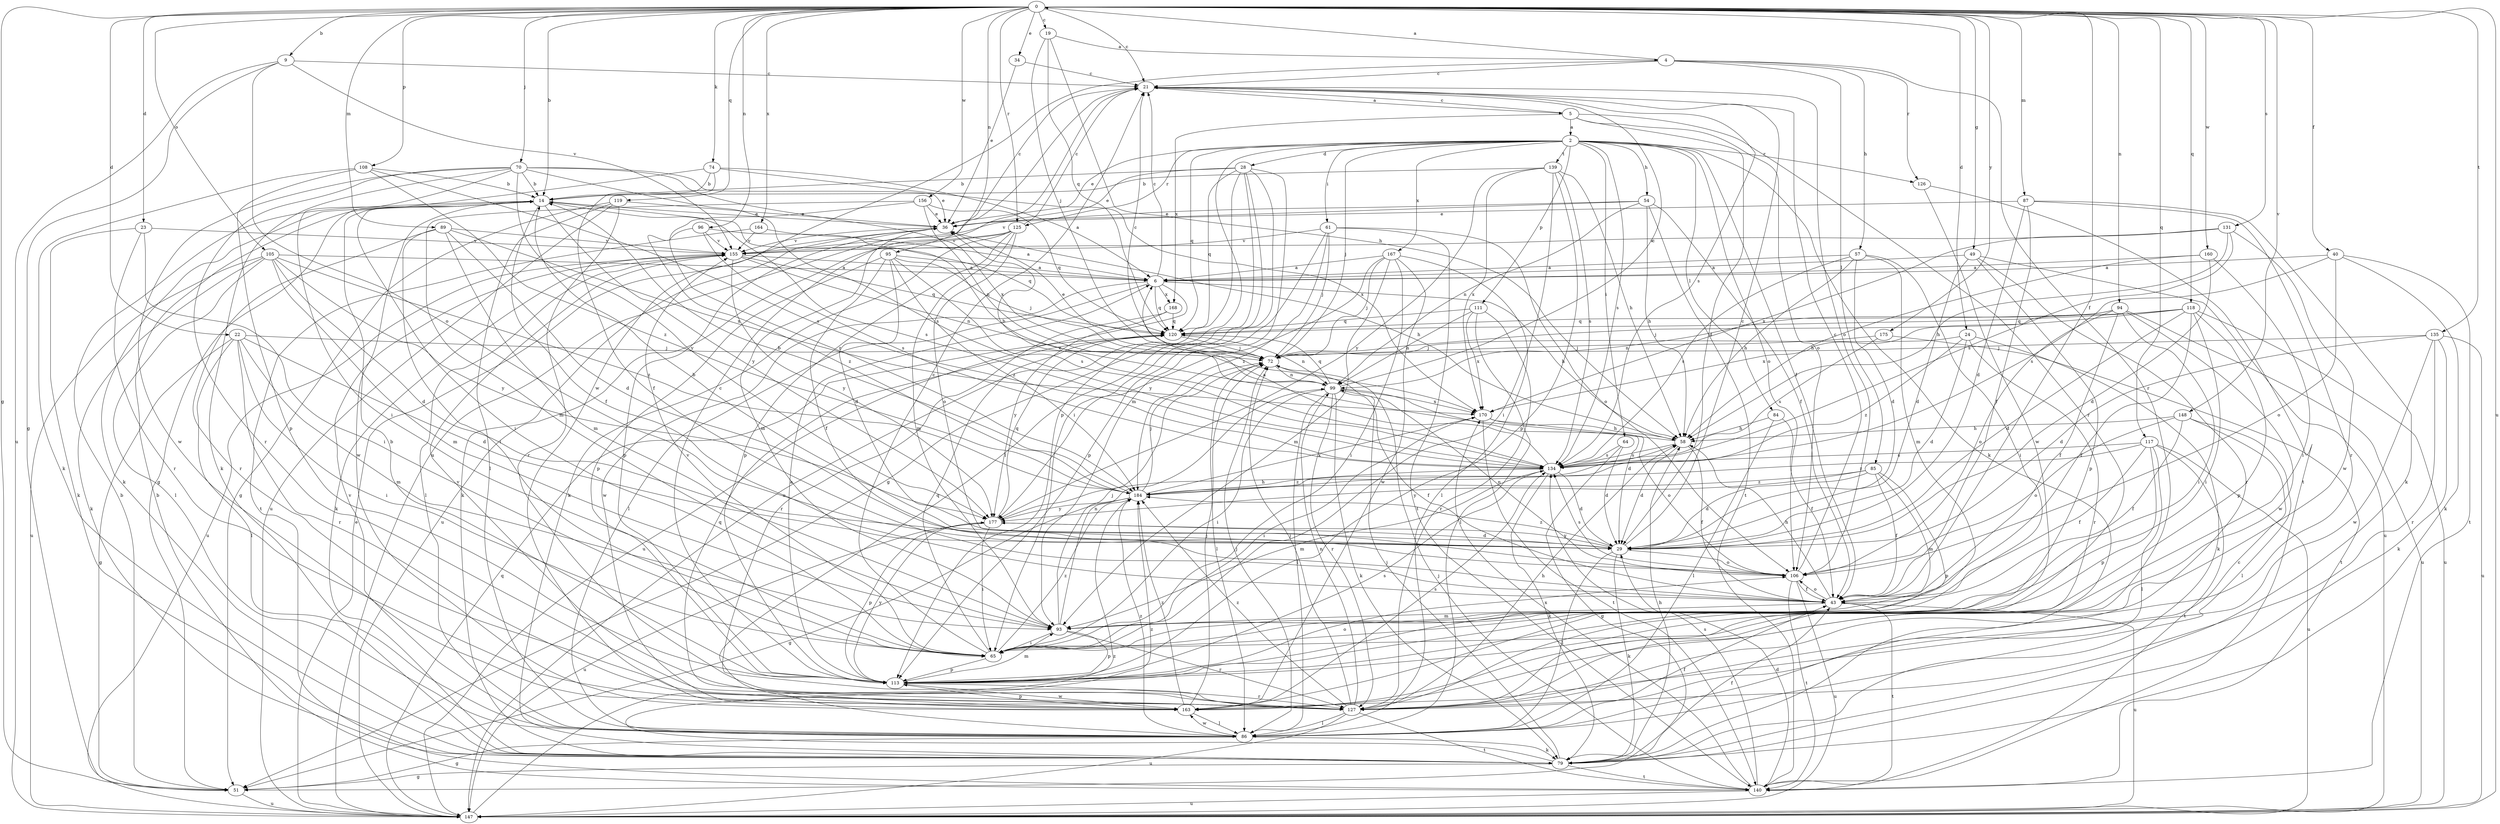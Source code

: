 strict digraph  {
0;
2;
4;
5;
6;
9;
14;
19;
21;
22;
23;
24;
28;
29;
34;
36;
40;
43;
49;
51;
54;
57;
58;
61;
64;
65;
70;
72;
74;
79;
84;
85;
86;
87;
89;
93;
94;
95;
96;
99;
105;
106;
108;
111;
113;
117;
118;
119;
120;
125;
126;
127;
131;
134;
135;
139;
140;
147;
148;
155;
156;
160;
163;
164;
167;
168;
170;
175;
177;
184;
0 -> 9  [label=b];
0 -> 14  [label=b];
0 -> 19  [label=c];
0 -> 21  [label=c];
0 -> 22  [label=d];
0 -> 23  [label=d];
0 -> 24  [label=d];
0 -> 34  [label=e];
0 -> 40  [label=f];
0 -> 43  [label=f];
0 -> 49  [label=g];
0 -> 51  [label=g];
0 -> 70  [label=j];
0 -> 74  [label=k];
0 -> 87  [label=m];
0 -> 89  [label=m];
0 -> 94  [label=n];
0 -> 95  [label=n];
0 -> 96  [label=n];
0 -> 105  [label=o];
0 -> 108  [label=p];
0 -> 117  [label=q];
0 -> 118  [label=q];
0 -> 119  [label=q];
0 -> 125  [label=r];
0 -> 131  [label=s];
0 -> 135  [label=t];
0 -> 147  [label=u];
0 -> 148  [label=v];
0 -> 156  [label=w];
0 -> 160  [label=w];
0 -> 164  [label=x];
0 -> 175  [label=y];
2 -> 28  [label=d];
2 -> 36  [label=e];
2 -> 43  [label=f];
2 -> 54  [label=h];
2 -> 61  [label=i];
2 -> 64  [label=i];
2 -> 72  [label=j];
2 -> 79  [label=k];
2 -> 84  [label=l];
2 -> 106  [label=o];
2 -> 111  [label=p];
2 -> 113  [label=p];
2 -> 120  [label=q];
2 -> 125  [label=r];
2 -> 126  [label=r];
2 -> 134  [label=s];
2 -> 139  [label=t];
2 -> 167  [label=x];
4 -> 0  [label=a];
4 -> 21  [label=c];
4 -> 57  [label=h];
4 -> 85  [label=l];
4 -> 126  [label=r];
4 -> 127  [label=r];
4 -> 163  [label=w];
5 -> 2  [label=a];
5 -> 21  [label=c];
5 -> 29  [label=d];
5 -> 106  [label=o];
5 -> 127  [label=r];
5 -> 168  [label=x];
6 -> 21  [label=c];
6 -> 58  [label=h];
6 -> 86  [label=l];
6 -> 120  [label=q];
6 -> 147  [label=u];
6 -> 163  [label=w];
6 -> 168  [label=x];
9 -> 21  [label=c];
9 -> 51  [label=g];
9 -> 106  [label=o];
9 -> 147  [label=u];
9 -> 155  [label=v];
14 -> 36  [label=e];
14 -> 43  [label=f];
14 -> 65  [label=i];
14 -> 79  [label=k];
14 -> 134  [label=s];
14 -> 163  [label=w];
14 -> 177  [label=y];
19 -> 4  [label=a];
19 -> 58  [label=h];
19 -> 72  [label=j];
19 -> 120  [label=q];
21 -> 5  [label=a];
21 -> 106  [label=o];
21 -> 134  [label=s];
21 -> 147  [label=u];
22 -> 29  [label=d];
22 -> 51  [label=g];
22 -> 65  [label=i];
22 -> 72  [label=j];
22 -> 86  [label=l];
22 -> 93  [label=m];
22 -> 127  [label=r];
23 -> 65  [label=i];
23 -> 79  [label=k];
23 -> 127  [label=r];
23 -> 155  [label=v];
24 -> 29  [label=d];
24 -> 72  [label=j];
24 -> 79  [label=k];
24 -> 127  [label=r];
24 -> 184  [label=z];
28 -> 14  [label=b];
28 -> 36  [label=e];
28 -> 51  [label=g];
28 -> 65  [label=i];
28 -> 86  [label=l];
28 -> 93  [label=m];
28 -> 120  [label=q];
28 -> 147  [label=u];
29 -> 14  [label=b];
29 -> 21  [label=c];
29 -> 79  [label=k];
29 -> 86  [label=l];
29 -> 106  [label=o];
29 -> 177  [label=y];
29 -> 184  [label=z];
34 -> 21  [label=c];
34 -> 36  [label=e];
36 -> 21  [label=c];
36 -> 58  [label=h];
36 -> 79  [label=k];
36 -> 93  [label=m];
36 -> 113  [label=p];
36 -> 155  [label=v];
40 -> 6  [label=a];
40 -> 79  [label=k];
40 -> 106  [label=o];
40 -> 134  [label=s];
40 -> 140  [label=t];
43 -> 58  [label=h];
43 -> 93  [label=m];
43 -> 106  [label=o];
43 -> 140  [label=t];
43 -> 147  [label=u];
49 -> 6  [label=a];
49 -> 29  [label=d];
49 -> 113  [label=p];
49 -> 127  [label=r];
49 -> 147  [label=u];
51 -> 14  [label=b];
51 -> 147  [label=u];
54 -> 36  [label=e];
54 -> 43  [label=f];
54 -> 58  [label=h];
54 -> 99  [label=n];
54 -> 140  [label=t];
54 -> 155  [label=v];
57 -> 6  [label=a];
57 -> 29  [label=d];
57 -> 58  [label=h];
57 -> 65  [label=i];
57 -> 93  [label=m];
57 -> 134  [label=s];
58 -> 14  [label=b];
58 -> 29  [label=d];
58 -> 43  [label=f];
58 -> 134  [label=s];
61 -> 72  [label=j];
61 -> 106  [label=o];
61 -> 113  [label=p];
61 -> 140  [label=t];
61 -> 155  [label=v];
61 -> 184  [label=z];
64 -> 29  [label=d];
64 -> 51  [label=g];
64 -> 134  [label=s];
65 -> 21  [label=c];
65 -> 113  [label=p];
65 -> 120  [label=q];
65 -> 155  [label=v];
65 -> 184  [label=z];
70 -> 14  [label=b];
70 -> 36  [label=e];
70 -> 65  [label=i];
70 -> 79  [label=k];
70 -> 127  [label=r];
70 -> 134  [label=s];
70 -> 163  [label=w];
70 -> 170  [label=x];
70 -> 177  [label=y];
72 -> 21  [label=c];
72 -> 36  [label=e];
72 -> 86  [label=l];
72 -> 99  [label=n];
74 -> 6  [label=a];
74 -> 14  [label=b];
74 -> 43  [label=f];
74 -> 51  [label=g];
74 -> 170  [label=x];
79 -> 43  [label=f];
79 -> 51  [label=g];
79 -> 58  [label=h];
79 -> 72  [label=j];
79 -> 140  [label=t];
79 -> 184  [label=z];
84 -> 43  [label=f];
84 -> 58  [label=h];
84 -> 86  [label=l];
85 -> 29  [label=d];
85 -> 43  [label=f];
85 -> 93  [label=m];
85 -> 113  [label=p];
85 -> 177  [label=y];
85 -> 184  [label=z];
86 -> 43  [label=f];
86 -> 51  [label=g];
86 -> 72  [label=j];
86 -> 79  [label=k];
86 -> 155  [label=v];
86 -> 163  [label=w];
86 -> 184  [label=z];
87 -> 29  [label=d];
87 -> 36  [label=e];
87 -> 43  [label=f];
87 -> 79  [label=k];
87 -> 127  [label=r];
89 -> 29  [label=d];
89 -> 65  [label=i];
89 -> 93  [label=m];
89 -> 127  [label=r];
89 -> 155  [label=v];
89 -> 170  [label=x];
93 -> 65  [label=i];
93 -> 72  [label=j];
93 -> 99  [label=n];
93 -> 113  [label=p];
93 -> 127  [label=r];
94 -> 43  [label=f];
94 -> 65  [label=i];
94 -> 99  [label=n];
94 -> 106  [label=o];
94 -> 120  [label=q];
94 -> 147  [label=u];
94 -> 163  [label=w];
95 -> 6  [label=a];
95 -> 29  [label=d];
95 -> 43  [label=f];
95 -> 72  [label=j];
95 -> 113  [label=p];
95 -> 134  [label=s];
95 -> 184  [label=z];
96 -> 120  [label=q];
96 -> 134  [label=s];
96 -> 155  [label=v];
96 -> 184  [label=z];
99 -> 21  [label=c];
99 -> 29  [label=d];
99 -> 43  [label=f];
99 -> 65  [label=i];
99 -> 79  [label=k];
99 -> 86  [label=l];
99 -> 120  [label=q];
99 -> 127  [label=r];
99 -> 170  [label=x];
105 -> 6  [label=a];
105 -> 29  [label=d];
105 -> 79  [label=k];
105 -> 86  [label=l];
105 -> 93  [label=m];
105 -> 147  [label=u];
105 -> 177  [label=y];
105 -> 184  [label=z];
106 -> 21  [label=c];
106 -> 43  [label=f];
106 -> 99  [label=n];
106 -> 134  [label=s];
106 -> 140  [label=t];
106 -> 147  [label=u];
108 -> 14  [label=b];
108 -> 79  [label=k];
108 -> 113  [label=p];
108 -> 134  [label=s];
108 -> 184  [label=z];
111 -> 86  [label=l];
111 -> 99  [label=n];
111 -> 120  [label=q];
111 -> 127  [label=r];
111 -> 170  [label=x];
113 -> 6  [label=a];
113 -> 14  [label=b];
113 -> 21  [label=c];
113 -> 93  [label=m];
113 -> 106  [label=o];
113 -> 127  [label=r];
113 -> 134  [label=s];
113 -> 163  [label=w];
113 -> 177  [label=y];
117 -> 43  [label=f];
117 -> 86  [label=l];
117 -> 113  [label=p];
117 -> 134  [label=s];
117 -> 140  [label=t];
117 -> 147  [label=u];
117 -> 184  [label=z];
118 -> 29  [label=d];
118 -> 43  [label=f];
118 -> 65  [label=i];
118 -> 72  [label=j];
118 -> 113  [label=p];
118 -> 120  [label=q];
118 -> 147  [label=u];
118 -> 170  [label=x];
119 -> 36  [label=e];
119 -> 51  [label=g];
119 -> 86  [label=l];
119 -> 127  [label=r];
119 -> 147  [label=u];
120 -> 72  [label=j];
120 -> 99  [label=n];
125 -> 21  [label=c];
125 -> 79  [label=k];
125 -> 93  [label=m];
125 -> 106  [label=o];
125 -> 113  [label=p];
125 -> 147  [label=u];
125 -> 155  [label=v];
126 -> 140  [label=t];
126 -> 163  [label=w];
127 -> 58  [label=h];
127 -> 72  [label=j];
127 -> 86  [label=l];
127 -> 99  [label=n];
127 -> 140  [label=t];
127 -> 147  [label=u];
127 -> 155  [label=v];
127 -> 184  [label=z];
131 -> 58  [label=h];
131 -> 134  [label=s];
131 -> 155  [label=v];
131 -> 163  [label=w];
131 -> 170  [label=x];
134 -> 6  [label=a];
134 -> 29  [label=d];
134 -> 36  [label=e];
134 -> 79  [label=k];
134 -> 93  [label=m];
134 -> 184  [label=z];
135 -> 29  [label=d];
135 -> 72  [label=j];
135 -> 79  [label=k];
135 -> 127  [label=r];
135 -> 147  [label=u];
135 -> 163  [label=w];
139 -> 14  [label=b];
139 -> 58  [label=h];
139 -> 65  [label=i];
139 -> 113  [label=p];
139 -> 134  [label=s];
139 -> 170  [label=x];
139 -> 177  [label=y];
140 -> 14  [label=b];
140 -> 29  [label=d];
140 -> 72  [label=j];
140 -> 134  [label=s];
140 -> 147  [label=u];
140 -> 170  [label=x];
147 -> 36  [label=e];
147 -> 120  [label=q];
147 -> 184  [label=z];
148 -> 43  [label=f];
148 -> 58  [label=h];
148 -> 86  [label=l];
148 -> 106  [label=o];
148 -> 127  [label=c];
155 -> 6  [label=a];
155 -> 79  [label=k];
155 -> 86  [label=l];
155 -> 99  [label=n];
155 -> 120  [label=q];
155 -> 147  [label=u];
155 -> 177  [label=y];
156 -> 36  [label=e];
156 -> 93  [label=m];
156 -> 99  [label=n];
156 -> 120  [label=q];
156 -> 184  [label=z];
160 -> 6  [label=a];
160 -> 29  [label=d];
160 -> 58  [label=h];
160 -> 65  [label=i];
163 -> 72  [label=j];
163 -> 86  [label=l];
163 -> 113  [label=p];
163 -> 120  [label=q];
163 -> 134  [label=s];
163 -> 184  [label=z];
164 -> 6  [label=a];
164 -> 140  [label=t];
164 -> 155  [label=v];
167 -> 6  [label=a];
167 -> 65  [label=i];
167 -> 72  [label=j];
167 -> 86  [label=l];
167 -> 93  [label=m];
167 -> 163  [label=w];
167 -> 177  [label=y];
168 -> 120  [label=q];
168 -> 127  [label=r];
168 -> 177  [label=y];
170 -> 58  [label=h];
170 -> 65  [label=i];
170 -> 106  [label=o];
170 -> 140  [label=t];
175 -> 72  [label=j];
175 -> 134  [label=s];
175 -> 140  [label=t];
177 -> 29  [label=d];
177 -> 58  [label=h];
177 -> 65  [label=i];
177 -> 113  [label=p];
177 -> 120  [label=q];
177 -> 147  [label=u];
184 -> 14  [label=b];
184 -> 51  [label=g];
184 -> 72  [label=j];
184 -> 170  [label=x];
184 -> 177  [label=y];
}
